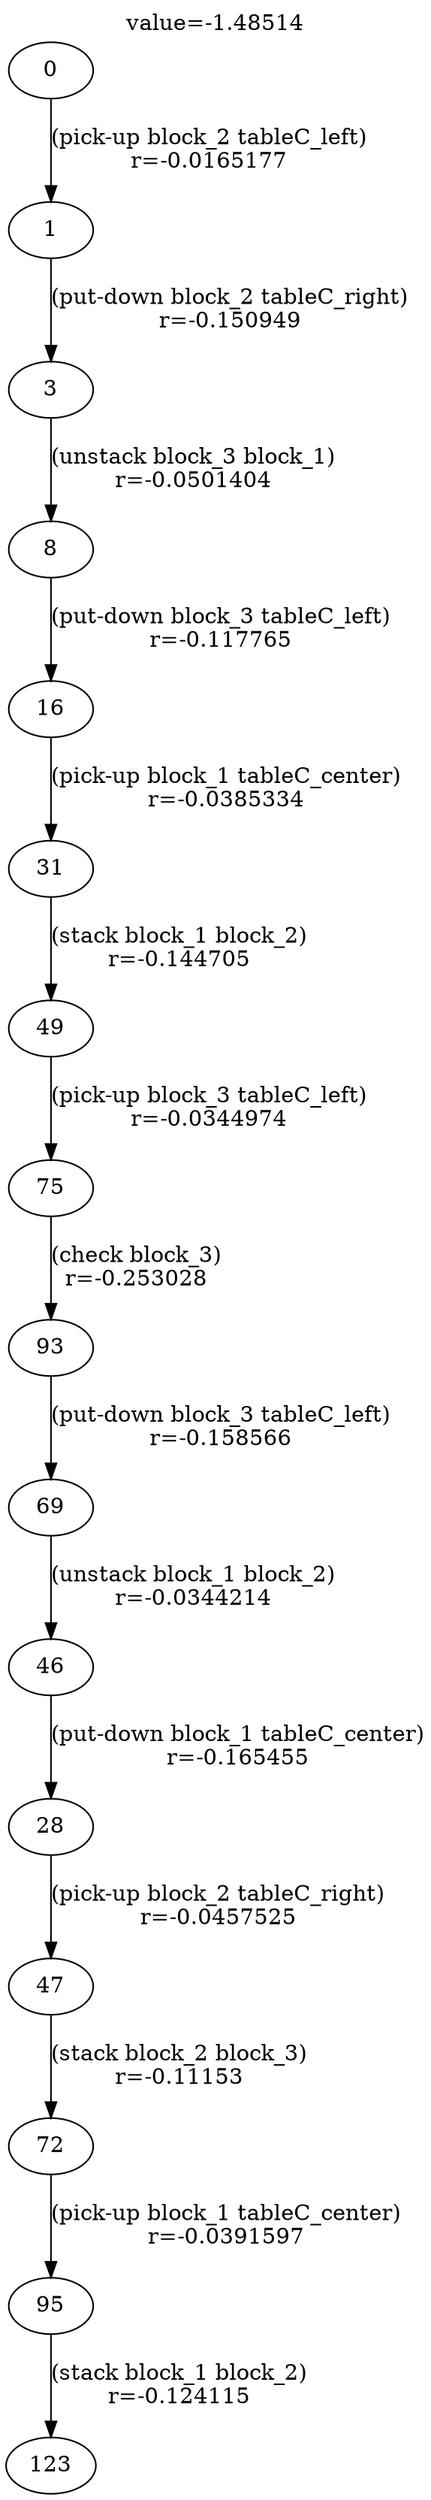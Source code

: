 digraph g{
label="value=-1.48514"
labelloc=top
0->1 [ label="(pick-up block_2 tableC_left)
r=-0.0165177" ];
1->3 [ label="(put-down block_2 tableC_right)
r=-0.150949" ];
3->8 [ label="(unstack block_3 block_1)
r=-0.0501404" ];
8->16 [ label="(put-down block_3 tableC_left)
r=-0.117765" ];
16->31 [ label="(pick-up block_1 tableC_center)
r=-0.0385334" ];
31->49 [ label="(stack block_1 block_2)
r=-0.144705" ];
49->75 [ label="(pick-up block_3 tableC_left)
r=-0.0344974" ];
75->93 [ label="(check block_3)
r=-0.253028" ];
93->69 [ label="(put-down block_3 tableC_left)
r=-0.158566" ];
69->46 [ label="(unstack block_1 block_2)
r=-0.0344214" ];
46->28 [ label="(put-down block_1 tableC_center)
r=-0.165455" ];
28->47 [ label="(pick-up block_2 tableC_right)
r=-0.0457525" ];
47->72 [ label="(stack block_2 block_3)
r=-0.11153" ];
72->95 [ label="(pick-up block_1 tableC_center)
r=-0.0391597" ];
95->123 [ label="(stack block_1 block_2)
r=-0.124115" ];
}
